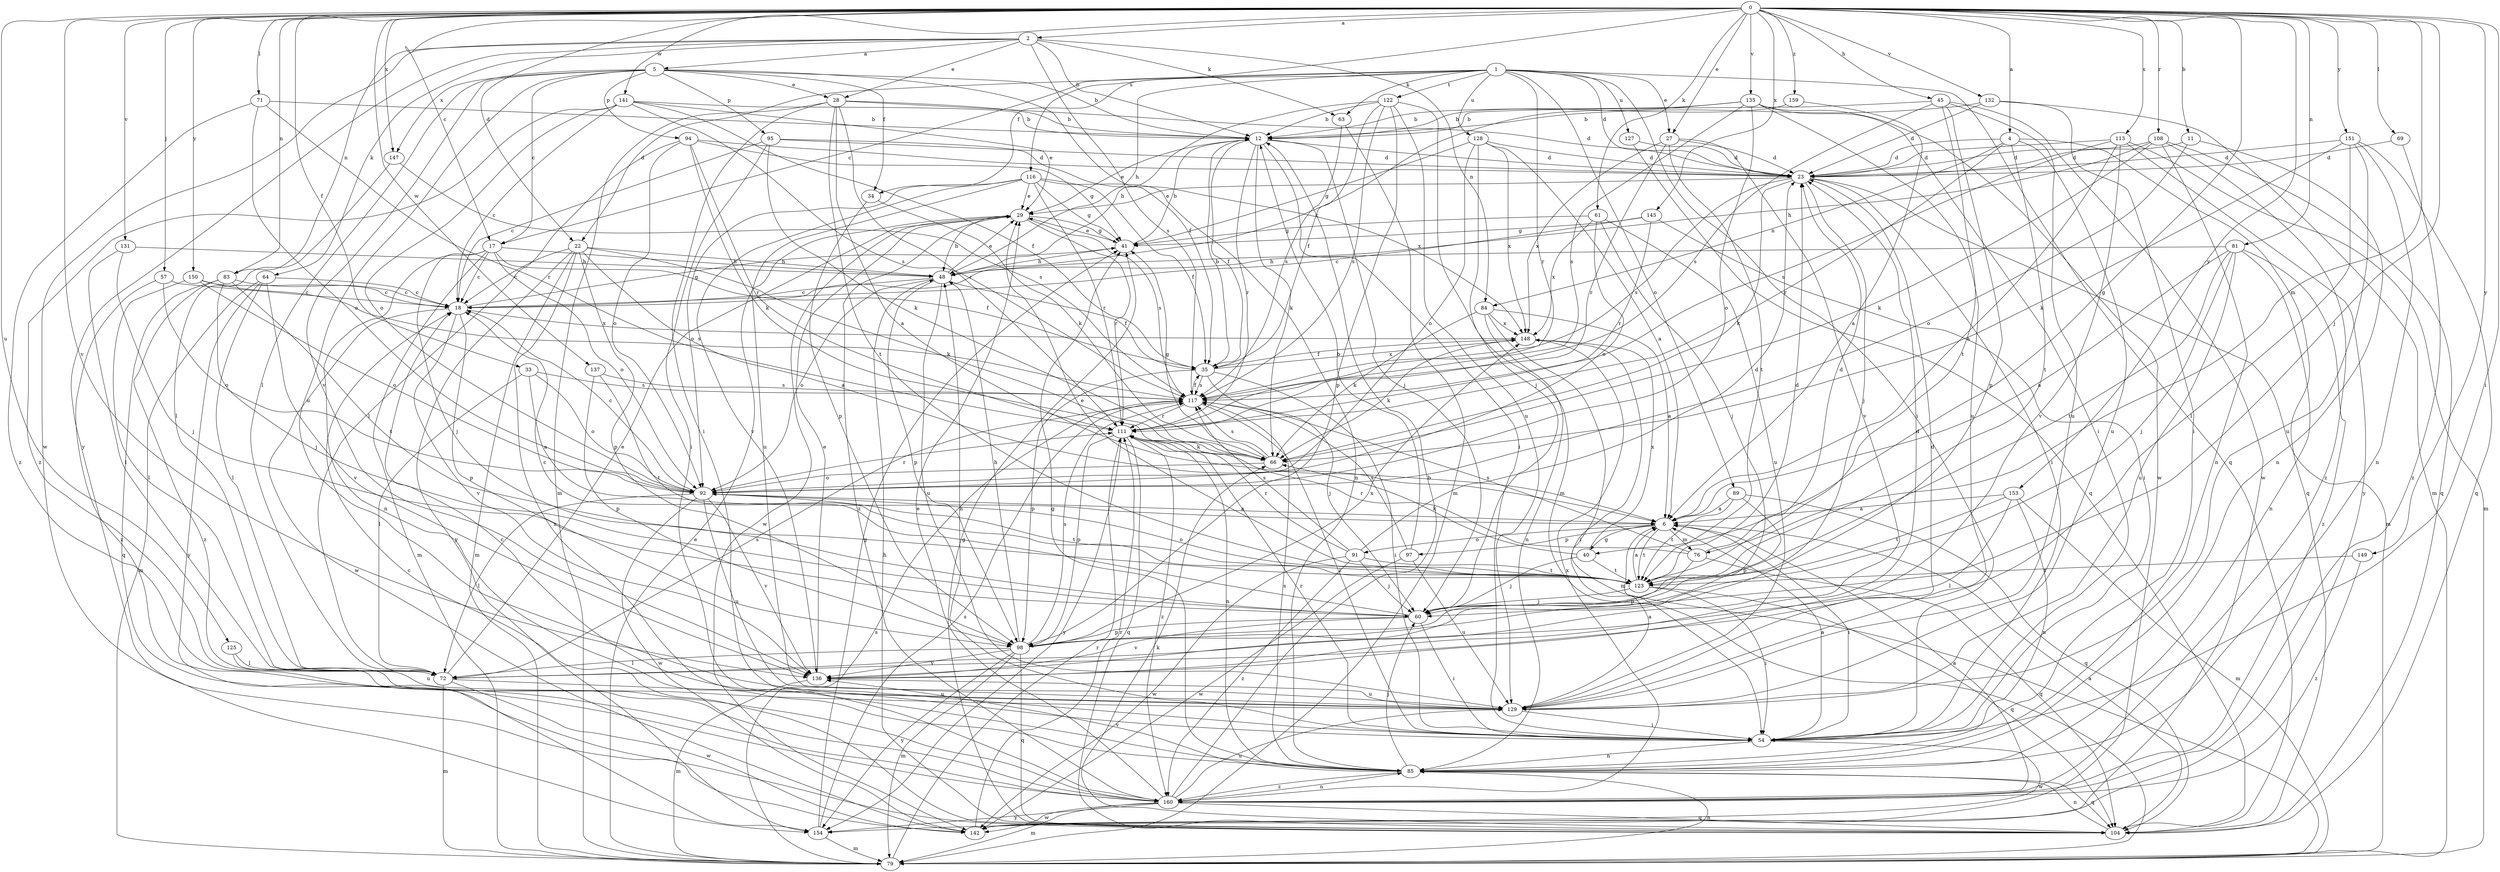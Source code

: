strict digraph  {
0;
1;
2;
4;
5;
6;
11;
12;
17;
18;
22;
23;
27;
28;
29;
33;
34;
35;
40;
41;
45;
48;
54;
57;
60;
61;
63;
64;
66;
69;
71;
72;
76;
79;
81;
83;
84;
85;
89;
91;
92;
94;
95;
97;
98;
104;
108;
111;
113;
116;
117;
122;
123;
125;
127;
128;
129;
131;
132;
135;
136;
137;
141;
142;
145;
147;
148;
149;
150;
151;
153;
154;
159;
160;
0 -> 2  [label=a];
0 -> 4  [label=a];
0 -> 11  [label=b];
0 -> 17  [label=c];
0 -> 22  [label=d];
0 -> 27  [label=e];
0 -> 33  [label=f];
0 -> 40  [label=g];
0 -> 45  [label=h];
0 -> 54  [label=i];
0 -> 57  [label=j];
0 -> 60  [label=j];
0 -> 61  [label=k];
0 -> 69  [label=l];
0 -> 71  [label=l];
0 -> 76  [label=m];
0 -> 81  [label=n];
0 -> 83  [label=n];
0 -> 108  [label=r];
0 -> 113  [label=s];
0 -> 116  [label=s];
0 -> 125  [label=u];
0 -> 131  [label=v];
0 -> 132  [label=v];
0 -> 135  [label=v];
0 -> 136  [label=v];
0 -> 137  [label=w];
0 -> 141  [label=w];
0 -> 145  [label=x];
0 -> 147  [label=x];
0 -> 149  [label=y];
0 -> 150  [label=y];
0 -> 151  [label=y];
0 -> 153  [label=y];
0 -> 159  [label=z];
1 -> 17  [label=c];
1 -> 22  [label=d];
1 -> 23  [label=d];
1 -> 27  [label=e];
1 -> 34  [label=f];
1 -> 48  [label=h];
1 -> 54  [label=i];
1 -> 63  [label=k];
1 -> 89  [label=o];
1 -> 104  [label=q];
1 -> 111  [label=r];
1 -> 122  [label=t];
1 -> 127  [label=u];
1 -> 128  [label=u];
2 -> 5  [label=a];
2 -> 12  [label=b];
2 -> 28  [label=e];
2 -> 63  [label=k];
2 -> 64  [label=k];
2 -> 83  [label=n];
2 -> 84  [label=n];
2 -> 117  [label=s];
2 -> 142  [label=w];
2 -> 154  [label=y];
4 -> 23  [label=d];
4 -> 84  [label=n];
4 -> 104  [label=q];
4 -> 111  [label=r];
4 -> 123  [label=t];
4 -> 129  [label=u];
5 -> 12  [label=b];
5 -> 17  [label=c];
5 -> 28  [label=e];
5 -> 34  [label=f];
5 -> 35  [label=f];
5 -> 72  [label=l];
5 -> 94  [label=p];
5 -> 95  [label=p];
5 -> 129  [label=u];
5 -> 136  [label=v];
5 -> 147  [label=x];
6 -> 40  [label=g];
6 -> 54  [label=i];
6 -> 76  [label=m];
6 -> 91  [label=o];
6 -> 97  [label=p];
6 -> 123  [label=t];
11 -> 23  [label=d];
11 -> 85  [label=n];
11 -> 92  [label=o];
12 -> 23  [label=d];
12 -> 29  [label=e];
12 -> 35  [label=f];
12 -> 54  [label=i];
12 -> 60  [label=j];
12 -> 66  [label=k];
12 -> 111  [label=r];
17 -> 18  [label=c];
17 -> 35  [label=f];
17 -> 48  [label=h];
17 -> 60  [label=j];
17 -> 79  [label=m];
17 -> 85  [label=n];
17 -> 92  [label=o];
18 -> 41  [label=g];
18 -> 98  [label=p];
18 -> 136  [label=v];
18 -> 142  [label=w];
18 -> 148  [label=x];
22 -> 6  [label=a];
22 -> 18  [label=c];
22 -> 48  [label=h];
22 -> 66  [label=k];
22 -> 79  [label=m];
22 -> 98  [label=p];
22 -> 154  [label=y];
22 -> 160  [label=z];
23 -> 29  [label=e];
23 -> 54  [label=i];
23 -> 60  [label=j];
23 -> 66  [label=k];
23 -> 79  [label=m];
23 -> 117  [label=s];
27 -> 23  [label=d];
27 -> 111  [label=r];
27 -> 123  [label=t];
27 -> 136  [label=v];
27 -> 148  [label=x];
28 -> 6  [label=a];
28 -> 12  [label=b];
28 -> 23  [label=d];
28 -> 54  [label=i];
28 -> 79  [label=m];
28 -> 111  [label=r];
28 -> 123  [label=t];
29 -> 41  [label=g];
29 -> 48  [label=h];
29 -> 111  [label=r];
29 -> 117  [label=s];
29 -> 142  [label=w];
29 -> 160  [label=z];
33 -> 6  [label=a];
33 -> 72  [label=l];
33 -> 92  [label=o];
33 -> 117  [label=s];
34 -> 66  [label=k];
34 -> 98  [label=p];
35 -> 12  [label=b];
35 -> 54  [label=i];
35 -> 60  [label=j];
35 -> 98  [label=p];
35 -> 117  [label=s];
35 -> 148  [label=x];
40 -> 60  [label=j];
40 -> 66  [label=k];
40 -> 123  [label=t];
40 -> 148  [label=x];
41 -> 12  [label=b];
41 -> 29  [label=e];
41 -> 48  [label=h];
45 -> 12  [label=b];
45 -> 98  [label=p];
45 -> 117  [label=s];
45 -> 123  [label=t];
45 -> 129  [label=u];
45 -> 142  [label=w];
48 -> 18  [label=c];
48 -> 29  [label=e];
48 -> 35  [label=f];
48 -> 92  [label=o];
48 -> 98  [label=p];
48 -> 129  [label=u];
54 -> 6  [label=a];
54 -> 48  [label=h];
54 -> 85  [label=n];
54 -> 111  [label=r];
54 -> 142  [label=w];
57 -> 18  [label=c];
57 -> 92  [label=o];
57 -> 160  [label=z];
60 -> 18  [label=c];
60 -> 54  [label=i];
60 -> 98  [label=p];
60 -> 136  [label=v];
61 -> 41  [label=g];
61 -> 60  [label=j];
61 -> 92  [label=o];
61 -> 129  [label=u];
61 -> 148  [label=x];
63 -> 79  [label=m];
63 -> 117  [label=s];
64 -> 18  [label=c];
64 -> 72  [label=l];
64 -> 79  [label=m];
64 -> 136  [label=v];
64 -> 154  [label=y];
66 -> 41  [label=g];
66 -> 92  [label=o];
66 -> 117  [label=s];
69 -> 23  [label=d];
69 -> 160  [label=z];
71 -> 12  [label=b];
71 -> 92  [label=o];
71 -> 111  [label=r];
71 -> 160  [label=z];
72 -> 29  [label=e];
72 -> 79  [label=m];
72 -> 117  [label=s];
72 -> 129  [label=u];
72 -> 142  [label=w];
76 -> 23  [label=d];
76 -> 98  [label=p];
76 -> 104  [label=q];
76 -> 111  [label=r];
76 -> 117  [label=s];
79 -> 29  [label=e];
79 -> 85  [label=n];
79 -> 111  [label=r];
79 -> 117  [label=s];
81 -> 6  [label=a];
81 -> 48  [label=h];
81 -> 60  [label=j];
81 -> 85  [label=n];
81 -> 123  [label=t];
81 -> 129  [label=u];
81 -> 160  [label=z];
83 -> 18  [label=c];
83 -> 60  [label=j];
83 -> 104  [label=q];
83 -> 123  [label=t];
83 -> 160  [label=z];
84 -> 6  [label=a];
84 -> 66  [label=k];
84 -> 79  [label=m];
84 -> 85  [label=n];
84 -> 148  [label=x];
85 -> 18  [label=c];
85 -> 41  [label=g];
85 -> 60  [label=j];
85 -> 104  [label=q];
85 -> 117  [label=s];
85 -> 136  [label=v];
85 -> 160  [label=z];
89 -> 6  [label=a];
89 -> 98  [label=p];
89 -> 104  [label=q];
89 -> 123  [label=t];
91 -> 23  [label=d];
91 -> 60  [label=j];
91 -> 111  [label=r];
91 -> 117  [label=s];
91 -> 123  [label=t];
91 -> 142  [label=w];
91 -> 160  [label=z];
92 -> 6  [label=a];
92 -> 18  [label=c];
92 -> 72  [label=l];
92 -> 111  [label=r];
92 -> 123  [label=t];
92 -> 129  [label=u];
92 -> 136  [label=v];
92 -> 142  [label=w];
94 -> 23  [label=d];
94 -> 41  [label=g];
94 -> 66  [label=k];
94 -> 72  [label=l];
94 -> 92  [label=o];
94 -> 111  [label=r];
95 -> 18  [label=c];
95 -> 23  [label=d];
95 -> 54  [label=i];
95 -> 66  [label=k];
95 -> 148  [label=x];
97 -> 12  [label=b];
97 -> 117  [label=s];
97 -> 129  [label=u];
97 -> 142  [label=w];
98 -> 48  [label=h];
98 -> 72  [label=l];
98 -> 79  [label=m];
98 -> 104  [label=q];
98 -> 117  [label=s];
98 -> 136  [label=v];
98 -> 148  [label=x];
98 -> 154  [label=y];
104 -> 6  [label=a];
104 -> 18  [label=c];
104 -> 41  [label=g];
104 -> 48  [label=h];
104 -> 66  [label=k];
104 -> 85  [label=n];
108 -> 23  [label=d];
108 -> 48  [label=h];
108 -> 66  [label=k];
108 -> 85  [label=n];
108 -> 104  [label=q];
108 -> 160  [label=z];
111 -> 66  [label=k];
111 -> 85  [label=n];
111 -> 98  [label=p];
111 -> 104  [label=q];
111 -> 154  [label=y];
111 -> 160  [label=z];
113 -> 6  [label=a];
113 -> 23  [label=d];
113 -> 79  [label=m];
113 -> 117  [label=s];
113 -> 136  [label=v];
113 -> 154  [label=y];
116 -> 29  [label=e];
116 -> 35  [label=f];
116 -> 41  [label=g];
116 -> 85  [label=n];
116 -> 92  [label=o];
116 -> 111  [label=r];
116 -> 129  [label=u];
116 -> 136  [label=v];
117 -> 35  [label=f];
117 -> 54  [label=i];
117 -> 111  [label=r];
122 -> 12  [label=b];
122 -> 35  [label=f];
122 -> 48  [label=h];
122 -> 79  [label=m];
122 -> 98  [label=p];
122 -> 117  [label=s];
122 -> 129  [label=u];
123 -> 6  [label=a];
123 -> 23  [label=d];
123 -> 29  [label=e];
123 -> 54  [label=i];
123 -> 60  [label=j];
123 -> 92  [label=o];
123 -> 104  [label=q];
125 -> 72  [label=l];
125 -> 129  [label=u];
127 -> 23  [label=d];
127 -> 104  [label=q];
128 -> 6  [label=a];
128 -> 23  [label=d];
128 -> 41  [label=g];
128 -> 60  [label=j];
128 -> 92  [label=o];
128 -> 148  [label=x];
129 -> 6  [label=a];
129 -> 23  [label=d];
129 -> 54  [label=i];
131 -> 48  [label=h];
131 -> 60  [label=j];
131 -> 72  [label=l];
132 -> 12  [label=b];
132 -> 23  [label=d];
132 -> 54  [label=i];
132 -> 79  [label=m];
135 -> 12  [label=b];
135 -> 18  [label=c];
135 -> 54  [label=i];
135 -> 92  [label=o];
135 -> 117  [label=s];
135 -> 129  [label=u];
135 -> 142  [label=w];
136 -> 23  [label=d];
136 -> 29  [label=e];
136 -> 79  [label=m];
136 -> 129  [label=u];
137 -> 98  [label=p];
137 -> 117  [label=s];
137 -> 123  [label=t];
141 -> 12  [label=b];
141 -> 18  [label=c];
141 -> 29  [label=e];
141 -> 35  [label=f];
141 -> 92  [label=o];
141 -> 117  [label=s];
141 -> 160  [label=z];
142 -> 111  [label=r];
145 -> 18  [label=c];
145 -> 41  [label=g];
145 -> 54  [label=i];
145 -> 111  [label=r];
147 -> 72  [label=l];
147 -> 117  [label=s];
148 -> 35  [label=f];
148 -> 54  [label=i];
148 -> 66  [label=k];
149 -> 123  [label=t];
149 -> 160  [label=z];
150 -> 18  [label=c];
150 -> 72  [label=l];
150 -> 92  [label=o];
150 -> 117  [label=s];
151 -> 23  [label=d];
151 -> 66  [label=k];
151 -> 72  [label=l];
151 -> 85  [label=n];
151 -> 104  [label=q];
151 -> 129  [label=u];
153 -> 6  [label=a];
153 -> 72  [label=l];
153 -> 79  [label=m];
153 -> 85  [label=n];
153 -> 123  [label=t];
154 -> 41  [label=g];
154 -> 79  [label=m];
154 -> 117  [label=s];
159 -> 6  [label=a];
159 -> 12  [label=b];
160 -> 6  [label=a];
160 -> 12  [label=b];
160 -> 29  [label=e];
160 -> 79  [label=m];
160 -> 85  [label=n];
160 -> 104  [label=q];
160 -> 129  [label=u];
160 -> 142  [label=w];
160 -> 148  [label=x];
160 -> 154  [label=y];
}
